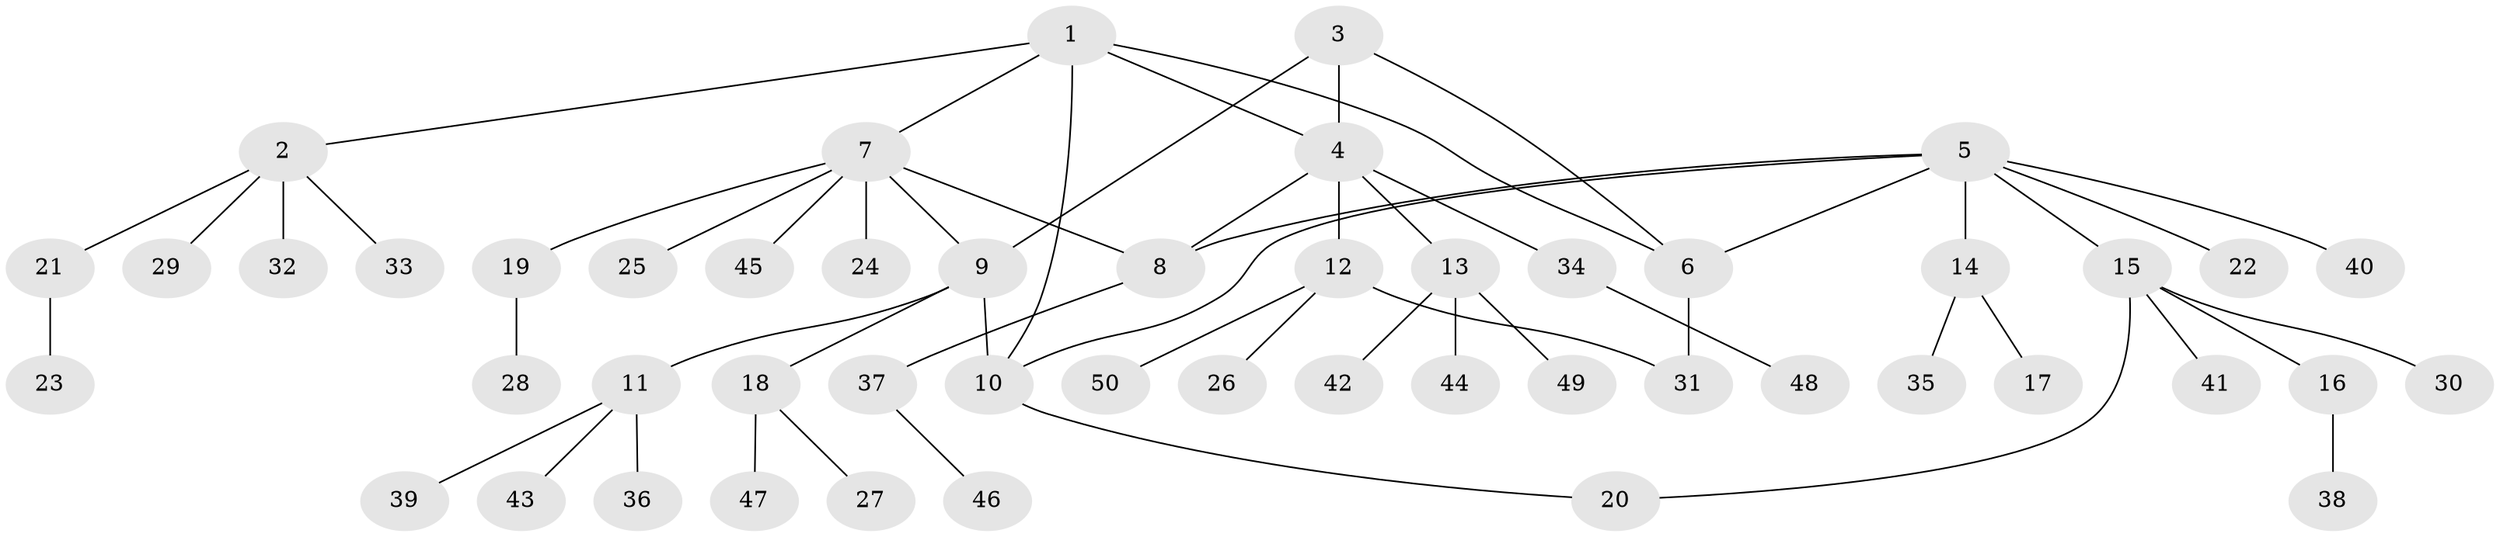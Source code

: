 // Generated by graph-tools (version 1.1) at 2025/26/03/09/25 03:26:44]
// undirected, 50 vertices, 57 edges
graph export_dot {
graph [start="1"]
  node [color=gray90,style=filled];
  1;
  2;
  3;
  4;
  5;
  6;
  7;
  8;
  9;
  10;
  11;
  12;
  13;
  14;
  15;
  16;
  17;
  18;
  19;
  20;
  21;
  22;
  23;
  24;
  25;
  26;
  27;
  28;
  29;
  30;
  31;
  32;
  33;
  34;
  35;
  36;
  37;
  38;
  39;
  40;
  41;
  42;
  43;
  44;
  45;
  46;
  47;
  48;
  49;
  50;
  1 -- 2;
  1 -- 4;
  1 -- 6;
  1 -- 7;
  1 -- 10;
  2 -- 21;
  2 -- 29;
  2 -- 32;
  2 -- 33;
  3 -- 4;
  3 -- 6;
  3 -- 9;
  4 -- 8;
  4 -- 12;
  4 -- 13;
  4 -- 34;
  5 -- 6;
  5 -- 8;
  5 -- 10;
  5 -- 14;
  5 -- 15;
  5 -- 22;
  5 -- 40;
  6 -- 31;
  7 -- 8;
  7 -- 9;
  7 -- 19;
  7 -- 24;
  7 -- 25;
  7 -- 45;
  8 -- 37;
  9 -- 10;
  9 -- 11;
  9 -- 18;
  10 -- 20;
  11 -- 36;
  11 -- 39;
  11 -- 43;
  12 -- 26;
  12 -- 31;
  12 -- 50;
  13 -- 42;
  13 -- 44;
  13 -- 49;
  14 -- 17;
  14 -- 35;
  15 -- 16;
  15 -- 20;
  15 -- 30;
  15 -- 41;
  16 -- 38;
  18 -- 27;
  18 -- 47;
  19 -- 28;
  21 -- 23;
  34 -- 48;
  37 -- 46;
}
